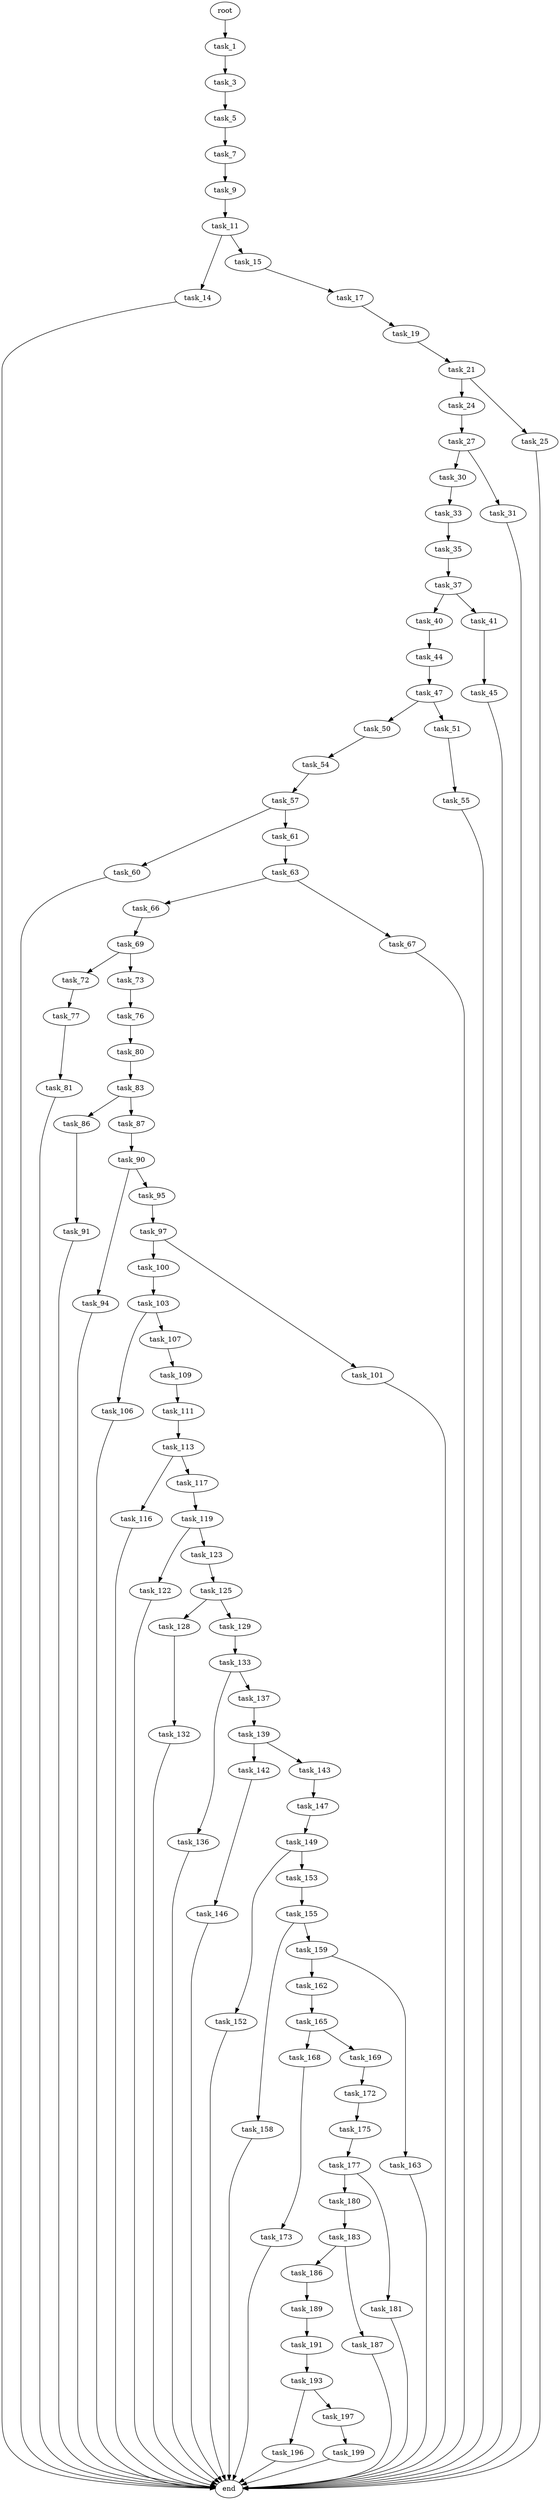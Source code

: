 digraph G {
  root [size="0.000000"];
  task_1 [size="134217728000.000000"];
  task_3 [size="11053302470.000000"];
  task_5 [size="514399281500.000000"];
  task_7 [size="134217728000.000000"];
  task_9 [size="2990434345.000000"];
  task_11 [size="1068560967289.000000"];
  task_14 [size="3977837546.000000"];
  task_15 [size="1648451517.000000"];
  end [size="0.000000"];
  task_17 [size="27177641096.000000"];
  task_19 [size="172781116960.000000"];
  task_21 [size="782757789696.000000"];
  task_24 [size="8174274588.000000"];
  task_25 [size="34903027008.000000"];
  task_27 [size="68719476736.000000"];
  task_30 [size="945974401969.000000"];
  task_31 [size="1710206730.000000"];
  task_33 [size="1073741824000.000000"];
  task_35 [size="8589934592.000000"];
  task_37 [size="782757789696.000000"];
  task_40 [size="353155827556.000000"];
  task_41 [size="92641585119.000000"];
  task_44 [size="122756906277.000000"];
  task_45 [size="7070526198.000000"];
  task_47 [size="215220175009.000000"];
  task_50 [size="189452861160.000000"];
  task_51 [size="59247940657.000000"];
  task_54 [size="41081284128.000000"];
  task_55 [size="231928233984.000000"];
  task_57 [size="3634407559.000000"];
  task_60 [size="8384351658.000000"];
  task_61 [size="8413187770.000000"];
  task_63 [size="782757789696.000000"];
  task_66 [size="100378632323.000000"];
  task_67 [size="782757789696.000000"];
  task_69 [size="68719476736.000000"];
  task_72 [size="406628030822.000000"];
  task_73 [size="782757789696.000000"];
  task_77 [size="7199133786.000000"];
  task_76 [size="124891284440.000000"];
  task_80 [size="68719476736.000000"];
  task_81 [size="39694238454.000000"];
  task_83 [size="107231524992.000000"];
  task_86 [size="12617139715.000000"];
  task_87 [size="38760156265.000000"];
  task_91 [size="782757789696.000000"];
  task_90 [size="26736702197.000000"];
  task_94 [size="2921490332.000000"];
  task_95 [size="926763493.000000"];
  task_97 [size="1073741824000.000000"];
  task_100 [size="269542071454.000000"];
  task_101 [size="617818102927.000000"];
  task_103 [size="68719476736.000000"];
  task_106 [size="231928233984.000000"];
  task_107 [size="28991029248.000000"];
  task_109 [size="134217728000.000000"];
  task_111 [size="1073741824000.000000"];
  task_113 [size="368293445632.000000"];
  task_116 [size="24004089271.000000"];
  task_117 [size="751516064.000000"];
  task_119 [size="117136160004.000000"];
  task_122 [size="1103651403.000000"];
  task_123 [size="101404207626.000000"];
  task_125 [size="568663865570.000000"];
  task_128 [size="8589934592.000000"];
  task_129 [size="22977161568.000000"];
  task_132 [size="964473347133.000000"];
  task_133 [size="29734495360.000000"];
  task_136 [size="8589934592.000000"];
  task_137 [size="3564527574.000000"];
  task_139 [size="368293445632.000000"];
  task_142 [size="8589934592.000000"];
  task_143 [size="1234806024437.000000"];
  task_146 [size="18290298815.000000"];
  task_147 [size="472160762936.000000"];
  task_149 [size="9703991955.000000"];
  task_152 [size="68719476736.000000"];
  task_153 [size="239248731126.000000"];
  task_155 [size="877881843852.000000"];
  task_158 [size="231928233984.000000"];
  task_159 [size="822239334763.000000"];
  task_162 [size="1142462964711.000000"];
  task_163 [size="15056254364.000000"];
  task_165 [size="95403792144.000000"];
  task_168 [size="782757789696.000000"];
  task_169 [size="4119853520.000000"];
  task_173 [size="28991029248.000000"];
  task_172 [size="59158830805.000000"];
  task_175 [size="89094733244.000000"];
  task_177 [size="28991029248.000000"];
  task_180 [size="34613135505.000000"];
  task_181 [size="3904240810.000000"];
  task_183 [size="368293445632.000000"];
  task_186 [size="188310351120.000000"];
  task_187 [size="1225331966334.000000"];
  task_189 [size="1073741824000.000000"];
  task_191 [size="782757789696.000000"];
  task_193 [size="28991029248.000000"];
  task_196 [size="231928233984.000000"];
  task_197 [size="549755813888.000000"];
  task_199 [size="1129635768969.000000"];

  root -> task_1 [size="1.000000"];
  task_1 -> task_3 [size="209715200.000000"];
  task_3 -> task_5 [size="411041792.000000"];
  task_5 -> task_7 [size="536870912.000000"];
  task_7 -> task_9 [size="209715200.000000"];
  task_9 -> task_11 [size="75497472.000000"];
  task_11 -> task_14 [size="679477248.000000"];
  task_11 -> task_15 [size="679477248.000000"];
  task_14 -> end [size="1.000000"];
  task_15 -> task_17 [size="75497472.000000"];
  task_17 -> task_19 [size="75497472.000000"];
  task_19 -> task_21 [size="301989888.000000"];
  task_21 -> task_24 [size="679477248.000000"];
  task_21 -> task_25 [size="679477248.000000"];
  task_24 -> task_27 [size="301989888.000000"];
  task_25 -> end [size="1.000000"];
  task_27 -> task_30 [size="134217728.000000"];
  task_27 -> task_31 [size="134217728.000000"];
  task_30 -> task_33 [size="838860800.000000"];
  task_31 -> end [size="1.000000"];
  task_33 -> task_35 [size="838860800.000000"];
  task_35 -> task_37 [size="33554432.000000"];
  task_37 -> task_40 [size="679477248.000000"];
  task_37 -> task_41 [size="679477248.000000"];
  task_40 -> task_44 [size="411041792.000000"];
  task_41 -> task_45 [size="75497472.000000"];
  task_44 -> task_47 [size="209715200.000000"];
  task_45 -> end [size="1.000000"];
  task_47 -> task_50 [size="679477248.000000"];
  task_47 -> task_51 [size="679477248.000000"];
  task_50 -> task_54 [size="134217728.000000"];
  task_51 -> task_55 [size="75497472.000000"];
  task_54 -> task_57 [size="134217728.000000"];
  task_55 -> end [size="1.000000"];
  task_57 -> task_60 [size="209715200.000000"];
  task_57 -> task_61 [size="209715200.000000"];
  task_60 -> end [size="1.000000"];
  task_61 -> task_63 [size="411041792.000000"];
  task_63 -> task_66 [size="679477248.000000"];
  task_63 -> task_67 [size="679477248.000000"];
  task_66 -> task_69 [size="301989888.000000"];
  task_67 -> end [size="1.000000"];
  task_69 -> task_72 [size="134217728.000000"];
  task_69 -> task_73 [size="134217728.000000"];
  task_72 -> task_77 [size="301989888.000000"];
  task_73 -> task_76 [size="679477248.000000"];
  task_77 -> task_81 [size="134217728.000000"];
  task_76 -> task_80 [size="536870912.000000"];
  task_80 -> task_83 [size="134217728.000000"];
  task_81 -> end [size="1.000000"];
  task_83 -> task_86 [size="411041792.000000"];
  task_83 -> task_87 [size="411041792.000000"];
  task_86 -> task_91 [size="209715200.000000"];
  task_87 -> task_90 [size="75497472.000000"];
  task_91 -> end [size="1.000000"];
  task_90 -> task_94 [size="838860800.000000"];
  task_90 -> task_95 [size="838860800.000000"];
  task_94 -> end [size="1.000000"];
  task_95 -> task_97 [size="33554432.000000"];
  task_97 -> task_100 [size="838860800.000000"];
  task_97 -> task_101 [size="838860800.000000"];
  task_100 -> task_103 [size="209715200.000000"];
  task_101 -> end [size="1.000000"];
  task_103 -> task_106 [size="134217728.000000"];
  task_103 -> task_107 [size="134217728.000000"];
  task_106 -> end [size="1.000000"];
  task_107 -> task_109 [size="75497472.000000"];
  task_109 -> task_111 [size="209715200.000000"];
  task_111 -> task_113 [size="838860800.000000"];
  task_113 -> task_116 [size="411041792.000000"];
  task_113 -> task_117 [size="411041792.000000"];
  task_116 -> end [size="1.000000"];
  task_117 -> task_119 [size="33554432.000000"];
  task_119 -> task_122 [size="134217728.000000"];
  task_119 -> task_123 [size="134217728.000000"];
  task_122 -> end [size="1.000000"];
  task_123 -> task_125 [size="301989888.000000"];
  task_125 -> task_128 [size="411041792.000000"];
  task_125 -> task_129 [size="411041792.000000"];
  task_128 -> task_132 [size="33554432.000000"];
  task_129 -> task_133 [size="536870912.000000"];
  task_132 -> end [size="1.000000"];
  task_133 -> task_136 [size="679477248.000000"];
  task_133 -> task_137 [size="679477248.000000"];
  task_136 -> end [size="1.000000"];
  task_137 -> task_139 [size="75497472.000000"];
  task_139 -> task_142 [size="411041792.000000"];
  task_139 -> task_143 [size="411041792.000000"];
  task_142 -> task_146 [size="33554432.000000"];
  task_143 -> task_147 [size="838860800.000000"];
  task_146 -> end [size="1.000000"];
  task_147 -> task_149 [size="838860800.000000"];
  task_149 -> task_152 [size="679477248.000000"];
  task_149 -> task_153 [size="679477248.000000"];
  task_152 -> end [size="1.000000"];
  task_153 -> task_155 [size="301989888.000000"];
  task_155 -> task_158 [size="536870912.000000"];
  task_155 -> task_159 [size="536870912.000000"];
  task_158 -> end [size="1.000000"];
  task_159 -> task_162 [size="838860800.000000"];
  task_159 -> task_163 [size="838860800.000000"];
  task_162 -> task_165 [size="679477248.000000"];
  task_163 -> end [size="1.000000"];
  task_165 -> task_168 [size="134217728.000000"];
  task_165 -> task_169 [size="134217728.000000"];
  task_168 -> task_173 [size="679477248.000000"];
  task_169 -> task_172 [size="75497472.000000"];
  task_173 -> end [size="1.000000"];
  task_172 -> task_175 [size="75497472.000000"];
  task_175 -> task_177 [size="209715200.000000"];
  task_177 -> task_180 [size="75497472.000000"];
  task_177 -> task_181 [size="75497472.000000"];
  task_180 -> task_183 [size="33554432.000000"];
  task_181 -> end [size="1.000000"];
  task_183 -> task_186 [size="411041792.000000"];
  task_183 -> task_187 [size="411041792.000000"];
  task_186 -> task_189 [size="134217728.000000"];
  task_187 -> end [size="1.000000"];
  task_189 -> task_191 [size="838860800.000000"];
  task_191 -> task_193 [size="679477248.000000"];
  task_193 -> task_196 [size="75497472.000000"];
  task_193 -> task_197 [size="75497472.000000"];
  task_196 -> end [size="1.000000"];
  task_197 -> task_199 [size="536870912.000000"];
  task_199 -> end [size="1.000000"];
}
